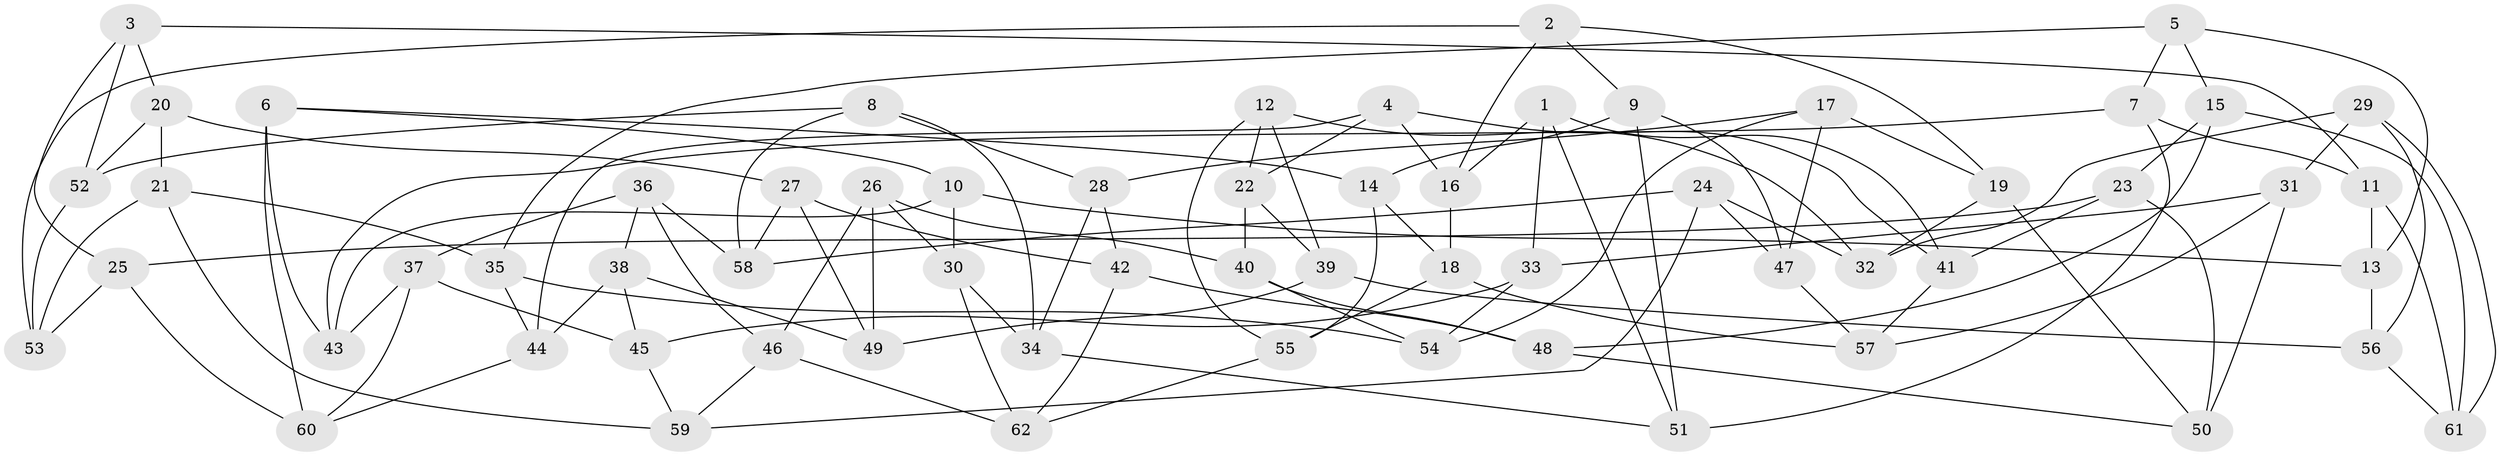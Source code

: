 // Generated by graph-tools (version 1.1) at 2025/37/03/09/25 02:37:52]
// undirected, 62 vertices, 124 edges
graph export_dot {
graph [start="1"]
  node [color=gray90,style=filled];
  1;
  2;
  3;
  4;
  5;
  6;
  7;
  8;
  9;
  10;
  11;
  12;
  13;
  14;
  15;
  16;
  17;
  18;
  19;
  20;
  21;
  22;
  23;
  24;
  25;
  26;
  27;
  28;
  29;
  30;
  31;
  32;
  33;
  34;
  35;
  36;
  37;
  38;
  39;
  40;
  41;
  42;
  43;
  44;
  45;
  46;
  47;
  48;
  49;
  50;
  51;
  52;
  53;
  54;
  55;
  56;
  57;
  58;
  59;
  60;
  61;
  62;
  1 -- 51;
  1 -- 41;
  1 -- 33;
  1 -- 16;
  2 -- 19;
  2 -- 16;
  2 -- 9;
  2 -- 53;
  3 -- 11;
  3 -- 25;
  3 -- 20;
  3 -- 52;
  4 -- 44;
  4 -- 16;
  4 -- 22;
  4 -- 41;
  5 -- 15;
  5 -- 35;
  5 -- 7;
  5 -- 13;
  6 -- 43;
  6 -- 14;
  6 -- 60;
  6 -- 10;
  7 -- 43;
  7 -- 51;
  7 -- 11;
  8 -- 58;
  8 -- 34;
  8 -- 28;
  8 -- 52;
  9 -- 14;
  9 -- 51;
  9 -- 47;
  10 -- 30;
  10 -- 43;
  10 -- 13;
  11 -- 13;
  11 -- 61;
  12 -- 22;
  12 -- 39;
  12 -- 55;
  12 -- 32;
  13 -- 56;
  14 -- 18;
  14 -- 55;
  15 -- 61;
  15 -- 23;
  15 -- 48;
  16 -- 18;
  17 -- 54;
  17 -- 19;
  17 -- 28;
  17 -- 47;
  18 -- 57;
  18 -- 55;
  19 -- 32;
  19 -- 50;
  20 -- 52;
  20 -- 27;
  20 -- 21;
  21 -- 59;
  21 -- 35;
  21 -- 53;
  22 -- 40;
  22 -- 39;
  23 -- 50;
  23 -- 25;
  23 -- 41;
  24 -- 32;
  24 -- 58;
  24 -- 59;
  24 -- 47;
  25 -- 60;
  25 -- 53;
  26 -- 49;
  26 -- 30;
  26 -- 40;
  26 -- 46;
  27 -- 42;
  27 -- 58;
  27 -- 49;
  28 -- 42;
  28 -- 34;
  29 -- 32;
  29 -- 56;
  29 -- 61;
  29 -- 31;
  30 -- 34;
  30 -- 62;
  31 -- 50;
  31 -- 33;
  31 -- 57;
  33 -- 45;
  33 -- 54;
  34 -- 51;
  35 -- 44;
  35 -- 54;
  36 -- 37;
  36 -- 46;
  36 -- 58;
  36 -- 38;
  37 -- 60;
  37 -- 45;
  37 -- 43;
  38 -- 49;
  38 -- 44;
  38 -- 45;
  39 -- 49;
  39 -- 56;
  40 -- 54;
  40 -- 48;
  41 -- 57;
  42 -- 62;
  42 -- 48;
  44 -- 60;
  45 -- 59;
  46 -- 62;
  46 -- 59;
  47 -- 57;
  48 -- 50;
  52 -- 53;
  55 -- 62;
  56 -- 61;
}
